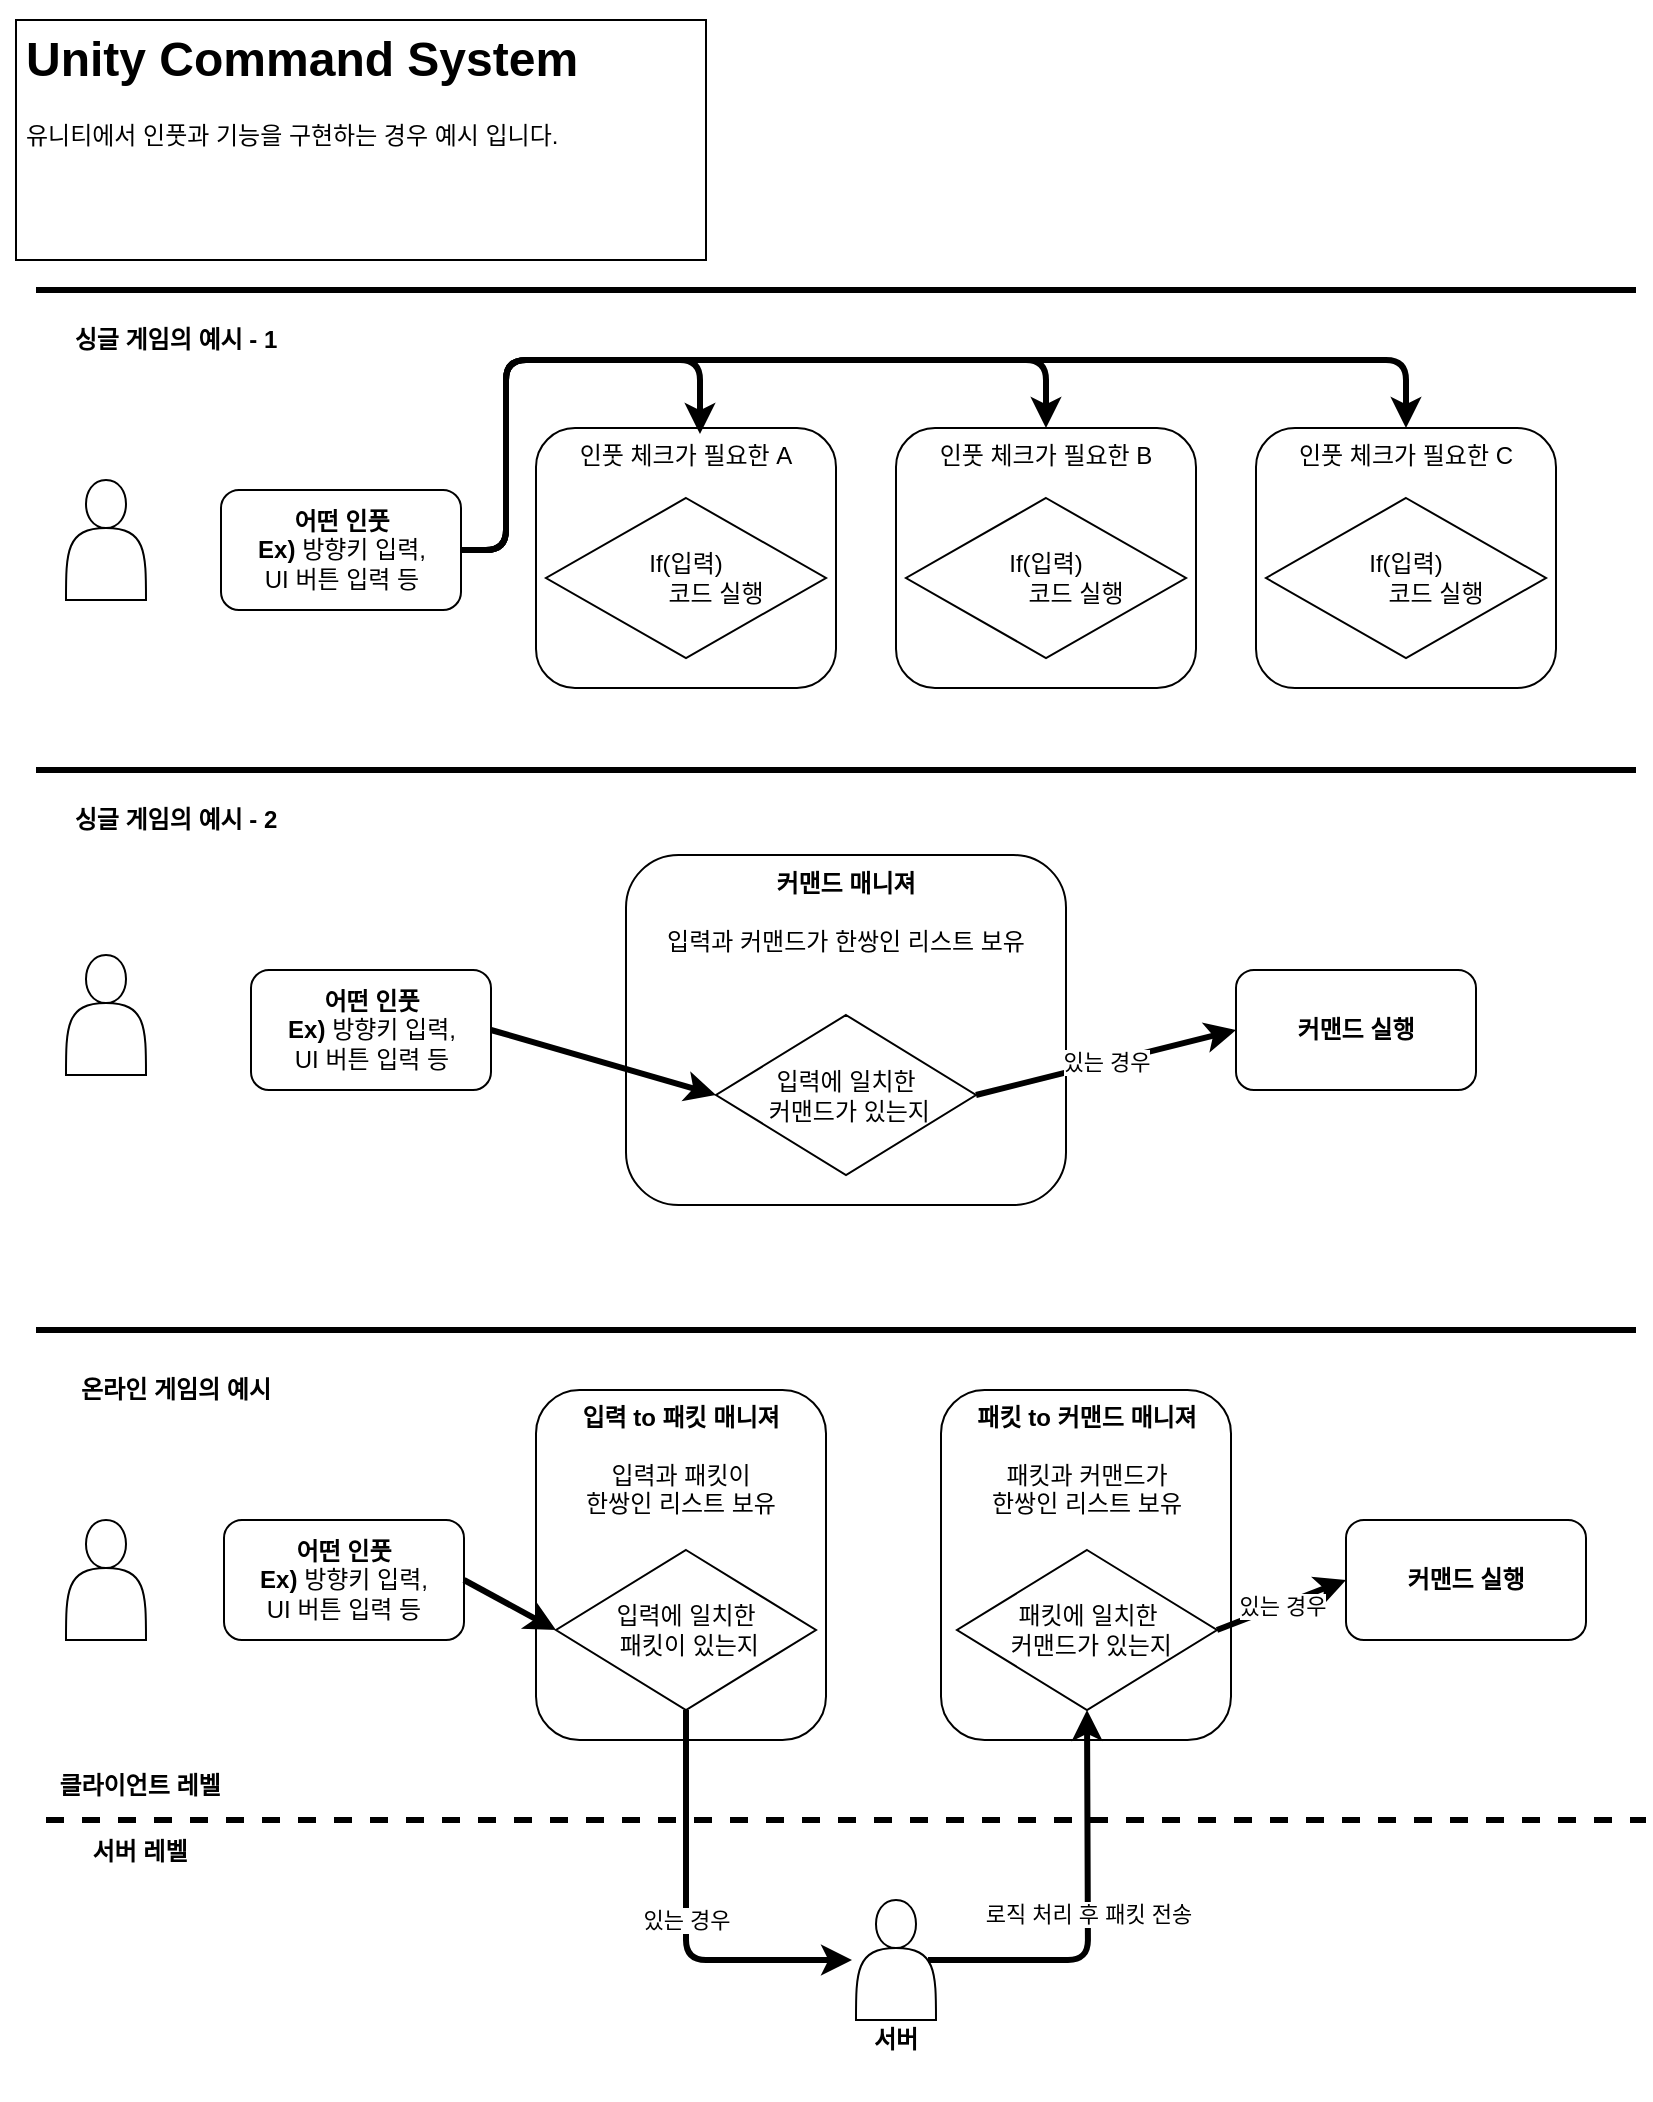<mxfile version="10.8.0" type="github"><diagram name="Page-1" id="c4acf3e9-155e-7222-9cf6-157b1a14988f"><mxGraphModel dx="1394" dy="715" grid="1" gridSize="10" guides="1" tooltips="1" connect="1" arrows="1" fold="1" page="1" pageScale="1" pageWidth="850" pageHeight="1100" background="#ffffff" math="0" shadow="0"><root><mxCell id="0"/><mxCell id="1" parent="0"/><mxCell id="0Duki1Im3bfNH-x8SE9w-2" value="&lt;h1&gt;Unity Command System&lt;/h1&gt;&lt;p&gt;유니티에서 인풋과 기능을 구현하는 경우 예시 입니다.&lt;/p&gt;" style="text;html=1;strokeColor=#000000;fillColor=none;spacing=5;spacingTop=-20;whiteSpace=wrap;overflow=hidden;rounded=0;" vertex="1" parent="1"><mxGeometry x="15" y="10" width="345" height="120" as="geometry"/></mxCell><mxCell id="0Duki1Im3bfNH-x8SE9w-3" value="" style="endArrow=none;html=1;strokeWidth=3;" edge="1" parent="1"><mxGeometry width="50" height="50" relative="1" as="geometry"><mxPoint x="25" y="665" as="sourcePoint"/><mxPoint x="825" y="665" as="targetPoint"/></mxGeometry></mxCell><mxCell id="0Duki1Im3bfNH-x8SE9w-4" value="" style="endArrow=none;html=1;strokeWidth=3;" edge="1" parent="1"><mxGeometry width="50" height="50" relative="1" as="geometry"><mxPoint x="25" y="385" as="sourcePoint"/><mxPoint x="825" y="385" as="targetPoint"/></mxGeometry></mxCell><mxCell id="0Duki1Im3bfNH-x8SE9w-5" value="싱글 게임의 예시 - 2" style="text;html=1;strokeColor=none;fillColor=none;align=center;verticalAlign=middle;whiteSpace=wrap;rounded=0;fontStyle=1" vertex="1" parent="1"><mxGeometry x="25" y="380" width="140" height="60" as="geometry"/></mxCell><mxCell id="0Duki1Im3bfNH-x8SE9w-7" value="&lt;b&gt;커맨드 실행&lt;/b&gt;" style="rounded=1;whiteSpace=wrap;html=1;" vertex="1" parent="1"><mxGeometry x="625" y="485" width="120" height="60" as="geometry"/></mxCell><mxCell id="0Duki1Im3bfNH-x8SE9w-11" value="" style="shape=actor;whiteSpace=wrap;html=1;" vertex="1" parent="1"><mxGeometry x="40" y="760" width="40" height="60" as="geometry"/></mxCell><mxCell id="0Duki1Im3bfNH-x8SE9w-14" value="&lt;b&gt;어떤 인풋&lt;/b&gt;&lt;br&gt;&lt;b&gt;Ex)&lt;/b&gt;&amp;nbsp;방향키 입력,&lt;br&gt;UI 버튼 입력 등&lt;br&gt;" style="rounded=1;whiteSpace=wrap;html=1;" vertex="1" parent="1"><mxGeometry x="132.5" y="485" width="120" height="60" as="geometry"/></mxCell><mxCell id="0Duki1Im3bfNH-x8SE9w-15" value="" style="shape=actor;whiteSpace=wrap;html=1;" vertex="1" parent="1"><mxGeometry x="40" y="477.5" width="40" height="60" as="geometry"/></mxCell><mxCell id="0Duki1Im3bfNH-x8SE9w-16" value="온라인 게임의 예시" style="text;html=1;strokeColor=none;fillColor=none;align=center;verticalAlign=middle;whiteSpace=wrap;rounded=0;fontStyle=1" vertex="1" parent="1"><mxGeometry x="25" y="665" width="140" height="60" as="geometry"/></mxCell><mxCell id="0Duki1Im3bfNH-x8SE9w-18" value="&lt;b&gt;어떤 인풋&lt;/b&gt;&lt;br&gt;&lt;b&gt;Ex)&lt;/b&gt;&amp;nbsp;방향키 입력,&lt;br&gt;UI 버튼 입력 등&lt;br&gt;" style="rounded=1;whiteSpace=wrap;html=1;" vertex="1" parent="1"><mxGeometry x="119" y="760" width="120" height="60" as="geometry"/></mxCell><mxCell id="0Duki1Im3bfNH-x8SE9w-19" value="" style="endArrow=none;html=1;strokeWidth=3;" edge="1" parent="1"><mxGeometry width="50" height="50" relative="1" as="geometry"><mxPoint x="25" y="145" as="sourcePoint"/><mxPoint x="825" y="145" as="targetPoint"/></mxGeometry></mxCell><mxCell id="0Duki1Im3bfNH-x8SE9w-20" value="싱글 게임의 예시 - 1" style="text;html=1;strokeColor=none;fillColor=none;align=center;verticalAlign=middle;whiteSpace=wrap;rounded=0;fontStyle=1" vertex="1" parent="1"><mxGeometry x="25" y="140" width="140" height="60" as="geometry"/></mxCell><mxCell id="0Duki1Im3bfNH-x8SE9w-23" value="&lt;b&gt;어떤 인풋&lt;/b&gt;&lt;br&gt;&lt;b&gt;Ex)&lt;/b&gt;&amp;nbsp;방향키 입력,&lt;br&gt;UI 버튼 입력 등&lt;br&gt;" style="rounded=1;whiteSpace=wrap;html=1;" vertex="1" parent="1"><mxGeometry x="117.5" y="245" width="120" height="60" as="geometry"/></mxCell><mxCell id="0Duki1Im3bfNH-x8SE9w-24" value="" style="shape=actor;whiteSpace=wrap;html=1;" vertex="1" parent="1"><mxGeometry x="40" y="240" width="40" height="60" as="geometry"/></mxCell><mxCell id="0Duki1Im3bfNH-x8SE9w-26" value="" style="group" vertex="1" connectable="0" parent="1"><mxGeometry x="320" y="427.5" width="220" height="175" as="geometry"/></mxCell><mxCell id="0Duki1Im3bfNH-x8SE9w-25" value="&lt;b&gt;커맨드 매니져&lt;/b&gt;&lt;br&gt;&lt;br&gt;입력과 커맨드가 한쌍인 리스트 보유&lt;br&gt;" style="rounded=1;whiteSpace=wrap;html=1;verticalAlign=top;" vertex="1" parent="0Duki1Im3bfNH-x8SE9w-26"><mxGeometry width="220" height="175" as="geometry"/></mxCell><mxCell id="0Duki1Im3bfNH-x8SE9w-13" value="입력에 일치한&lt;br&gt;&amp;nbsp;커맨드가 있는지" style="rhombus;whiteSpace=wrap;html=1;" vertex="1" parent="0Duki1Im3bfNH-x8SE9w-26"><mxGeometry x="45" y="80" width="130" height="80" as="geometry"/></mxCell><mxCell id="0Duki1Im3bfNH-x8SE9w-28" value="" style="group" vertex="1" connectable="0" parent="1"><mxGeometry x="275" y="214" width="150" height="130" as="geometry"/></mxCell><mxCell id="0Duki1Im3bfNH-x8SE9w-27" value="인풋 체크가 필요한 A" style="rounded=1;whiteSpace=wrap;html=1;verticalAlign=top;" vertex="1" parent="0Duki1Im3bfNH-x8SE9w-28"><mxGeometry width="150" height="130" as="geometry"/></mxCell><mxCell id="0Duki1Im3bfNH-x8SE9w-22" value="If(입력)&lt;br&gt;&amp;nbsp; &amp;nbsp; &amp;nbsp; &amp;nbsp; &amp;nbsp;코드 실행&lt;br&gt;" style="rhombus;whiteSpace=wrap;html=1;" vertex="1" parent="0Duki1Im3bfNH-x8SE9w-28"><mxGeometry x="5" y="35" width="140" height="80" as="geometry"/></mxCell><mxCell id="0Duki1Im3bfNH-x8SE9w-29" value="" style="group" vertex="1" connectable="0" parent="1"><mxGeometry x="455" y="214" width="150" height="130" as="geometry"/></mxCell><mxCell id="0Duki1Im3bfNH-x8SE9w-30" value="인풋 체크가 필요한 B" style="rounded=1;whiteSpace=wrap;html=1;verticalAlign=top;" vertex="1" parent="0Duki1Im3bfNH-x8SE9w-29"><mxGeometry width="150" height="130" as="geometry"/></mxCell><mxCell id="0Duki1Im3bfNH-x8SE9w-31" value="If(입력)&lt;br&gt;&amp;nbsp; &amp;nbsp; &amp;nbsp; &amp;nbsp; &amp;nbsp;코드 실행&lt;br&gt;" style="rhombus;whiteSpace=wrap;html=1;" vertex="1" parent="0Duki1Im3bfNH-x8SE9w-29"><mxGeometry x="5" y="35" width="140" height="80" as="geometry"/></mxCell><mxCell id="0Duki1Im3bfNH-x8SE9w-32" value="" style="group" vertex="1" connectable="0" parent="1"><mxGeometry x="635" y="214" width="150" height="130" as="geometry"/></mxCell><mxCell id="0Duki1Im3bfNH-x8SE9w-33" value="인풋 체크가 필요한 C" style="rounded=1;whiteSpace=wrap;html=1;verticalAlign=top;" vertex="1" parent="0Duki1Im3bfNH-x8SE9w-32"><mxGeometry width="150" height="130" as="geometry"/></mxCell><mxCell id="0Duki1Im3bfNH-x8SE9w-34" value="If(입력)&lt;br&gt;&amp;nbsp; &amp;nbsp; &amp;nbsp; &amp;nbsp; &amp;nbsp;코드 실행&lt;br&gt;" style="rhombus;whiteSpace=wrap;html=1;" vertex="1" parent="0Duki1Im3bfNH-x8SE9w-32"><mxGeometry x="5" y="35" width="140" height="80" as="geometry"/></mxCell><mxCell id="0Duki1Im3bfNH-x8SE9w-35" value="" style="shape=actor;whiteSpace=wrap;html=1;" vertex="1" parent="1"><mxGeometry x="435" y="950" width="40" height="60" as="geometry"/></mxCell><mxCell id="0Duki1Im3bfNH-x8SE9w-36" value="" style="group" vertex="1" connectable="0" parent="1"><mxGeometry x="477.5" y="695" width="145.0" height="175" as="geometry"/></mxCell><mxCell id="0Duki1Im3bfNH-x8SE9w-44" value="" style="group" vertex="1" connectable="0" parent="0Duki1Im3bfNH-x8SE9w-36"><mxGeometry width="145.0" height="175" as="geometry"/></mxCell><mxCell id="0Duki1Im3bfNH-x8SE9w-37" value="&lt;b&gt;패킷 to 커맨드 매니져&lt;/b&gt;&lt;br&gt;&lt;br&gt;패킷과 커맨드가&lt;br&gt;한쌍인 리스트 보유&lt;br&gt;" style="rounded=1;whiteSpace=wrap;html=1;verticalAlign=top;" vertex="1" parent="0Duki1Im3bfNH-x8SE9w-44"><mxGeometry width="145.0" height="175" as="geometry"/></mxCell><mxCell id="0Duki1Im3bfNH-x8SE9w-38" value="패킷에 일치한&lt;br&gt;&amp;nbsp;커맨드가 있는지" style="rhombus;whiteSpace=wrap;html=1;" vertex="1" parent="0Duki1Im3bfNH-x8SE9w-44"><mxGeometry x="8" y="80" width="130" height="80" as="geometry"/></mxCell><mxCell id="0Duki1Im3bfNH-x8SE9w-40" value="" style="group" vertex="1" connectable="0" parent="1"><mxGeometry x="275" y="695" width="145" height="175" as="geometry"/></mxCell><mxCell id="0Duki1Im3bfNH-x8SE9w-41" value="&lt;b&gt;입력 to 패킷 매니져&lt;/b&gt;&lt;br&gt;&lt;br&gt;입력과 패킷이&lt;br&gt;한쌍인 리스트 보유&lt;br&gt;" style="rounded=1;whiteSpace=wrap;html=1;verticalAlign=top;" vertex="1" parent="0Duki1Im3bfNH-x8SE9w-40"><mxGeometry width="145.0" height="175" as="geometry"/></mxCell><mxCell id="0Duki1Im3bfNH-x8SE9w-42" value="입력에 일치한&lt;br&gt;&amp;nbsp;패킷이 있는지" style="rhombus;whiteSpace=wrap;html=1;" vertex="1" parent="0Duki1Im3bfNH-x8SE9w-40"><mxGeometry x="10" y="80" width="130" height="80" as="geometry"/></mxCell><mxCell id="0Duki1Im3bfNH-x8SE9w-43" value="&lt;b&gt;커맨드 실행&lt;/b&gt;" style="rounded=1;whiteSpace=wrap;html=1;" vertex="1" parent="1"><mxGeometry x="680" y="760" width="120" height="60" as="geometry"/></mxCell><mxCell id="0Duki1Im3bfNH-x8SE9w-45" value="" style="endArrow=none;html=1;strokeWidth=3;dashed=1;" edge="1" parent="1"><mxGeometry width="50" height="50" relative="1" as="geometry"><mxPoint x="30" y="910" as="sourcePoint"/><mxPoint x="830" y="910" as="targetPoint"/></mxGeometry></mxCell><mxCell id="0Duki1Im3bfNH-x8SE9w-46" value="클라이언트 레벨" style="text;html=1;strokeColor=none;fillColor=none;align=center;verticalAlign=middle;whiteSpace=wrap;rounded=0;fontStyle=1" vertex="1" parent="1"><mxGeometry x="7" y="863" width="140" height="60" as="geometry"/></mxCell><mxCell id="0Duki1Im3bfNH-x8SE9w-47" value="서버 레벨" style="text;html=1;strokeColor=none;fillColor=none;align=center;verticalAlign=middle;whiteSpace=wrap;rounded=0;fontStyle=1" vertex="1" parent="1"><mxGeometry x="7" y="896" width="140" height="60" as="geometry"/></mxCell><mxCell id="0Duki1Im3bfNH-x8SE9w-48" value="" style="endArrow=classic;html=1;strokeWidth=3;exitX=1;exitY=0.5;exitDx=0;exitDy=0;" edge="1" parent="1" source="0Duki1Im3bfNH-x8SE9w-23"><mxGeometry width="50" height="50" relative="1" as="geometry"><mxPoint x="150" y="370" as="sourcePoint"/><mxPoint x="357" y="217" as="targetPoint"/><Array as="points"><mxPoint x="260" y="275"/><mxPoint x="260" y="180"/><mxPoint x="357" y="180"/></Array></mxGeometry></mxCell><mxCell id="0Duki1Im3bfNH-x8SE9w-49" value="" style="endArrow=classic;html=1;strokeWidth=3;exitX=1;exitY=0.5;exitDx=0;exitDy=0;entryX=0.5;entryY=0;entryDx=0;entryDy=0;" edge="1" parent="1" source="0Duki1Im3bfNH-x8SE9w-23" target="0Duki1Im3bfNH-x8SE9w-30"><mxGeometry width="50" height="50" relative="1" as="geometry"><mxPoint x="248" y="285" as="sourcePoint"/><mxPoint x="367" y="227" as="targetPoint"/><Array as="points"><mxPoint x="260" y="275"/><mxPoint x="260" y="180"/><mxPoint x="530" y="180"/></Array></mxGeometry></mxCell><mxCell id="0Duki1Im3bfNH-x8SE9w-50" value="" style="endArrow=classic;html=1;strokeWidth=3;exitX=1;exitY=0.5;exitDx=0;exitDy=0;entryX=0.5;entryY=0;entryDx=0;entryDy=0;" edge="1" parent="1" source="0Duki1Im3bfNH-x8SE9w-23" target="0Duki1Im3bfNH-x8SE9w-33"><mxGeometry width="50" height="50" relative="1" as="geometry"><mxPoint x="248" y="285" as="sourcePoint"/><mxPoint x="540" y="224" as="targetPoint"/><Array as="points"><mxPoint x="260" y="275"/><mxPoint x="260" y="180"/><mxPoint x="710" y="180"/></Array></mxGeometry></mxCell><mxCell id="0Duki1Im3bfNH-x8SE9w-52" value="" style="endArrow=classic;html=1;strokeWidth=3;entryX=0;entryY=0.5;entryDx=0;entryDy=0;exitX=1;exitY=0.5;exitDx=0;exitDy=0;" edge="1" parent="1" source="0Duki1Im3bfNH-x8SE9w-14" target="0Duki1Im3bfNH-x8SE9w-13"><mxGeometry width="50" height="50" relative="1" as="geometry"><mxPoint x="160" y="640" as="sourcePoint"/><mxPoint x="210" y="590" as="targetPoint"/></mxGeometry></mxCell><mxCell id="0Duki1Im3bfNH-x8SE9w-53" value="있는 경우" style="endArrow=classic;html=1;strokeWidth=3;entryX=0;entryY=0.5;entryDx=0;entryDy=0;exitX=1;exitY=0.5;exitDx=0;exitDy=0;" edge="1" parent="1" source="0Duki1Im3bfNH-x8SE9w-13" target="0Duki1Im3bfNH-x8SE9w-7"><mxGeometry width="50" height="50" relative="1" as="geometry"><mxPoint x="620" y="570" as="sourcePoint"/><mxPoint x="330" y="525" as="targetPoint"/></mxGeometry></mxCell><mxCell id="0Duki1Im3bfNH-x8SE9w-54" value="" style="endArrow=classic;html=1;strokeWidth=3;entryX=0;entryY=0.5;entryDx=0;entryDy=0;exitX=1;exitY=0.5;exitDx=0;exitDy=0;" edge="1" parent="1" source="0Duki1Im3bfNH-x8SE9w-18" target="0Duki1Im3bfNH-x8SE9w-42"><mxGeometry width="50" height="50" relative="1" as="geometry"><mxPoint x="263" y="525" as="sourcePoint"/><mxPoint x="375" y="558" as="targetPoint"/></mxGeometry></mxCell><mxCell id="0Duki1Im3bfNH-x8SE9w-55" value="있는 경우" style="endArrow=classic;html=1;strokeWidth=3;entryX=-0.05;entryY=0.5;entryDx=0;entryDy=0;exitX=0.5;exitY=1;exitDx=0;exitDy=0;entryPerimeter=0;" edge="1" parent="1" source="0Duki1Im3bfNH-x8SE9w-42" target="0Duki1Im3bfNH-x8SE9w-35"><mxGeometry x="0.01" width="50" height="50" relative="1" as="geometry"><mxPoint x="229" y="845" as="sourcePoint"/><mxPoint x="275" y="870" as="targetPoint"/><Array as="points"><mxPoint x="350" y="980"/></Array><mxPoint as="offset"/></mxGeometry></mxCell><mxCell id="0Duki1Im3bfNH-x8SE9w-56" value="서버" style="text;html=1;strokeColor=none;fillColor=none;align=center;verticalAlign=middle;whiteSpace=wrap;rounded=0;fontStyle=1" vertex="1" parent="1"><mxGeometry x="385" y="990" width="140" height="60" as="geometry"/></mxCell><mxCell id="0Duki1Im3bfNH-x8SE9w-57" value="로직 처리 후 패킷 전송" style="endArrow=classic;html=1;strokeWidth=3;entryX=0.5;entryY=1;entryDx=0;entryDy=0;exitX=0.9;exitY=0.5;exitDx=0;exitDy=0;exitPerimeter=0;" edge="1" parent="1" source="0Duki1Im3bfNH-x8SE9w-35" target="0Duki1Im3bfNH-x8SE9w-38"><mxGeometry x="0.01" width="50" height="50" relative="1" as="geometry"><mxPoint x="598.5" y="927.5" as="sourcePoint"/><mxPoint x="681.5" y="1052.5" as="targetPoint"/><Array as="points"><mxPoint x="551" y="980"/></Array><mxPoint as="offset"/></mxGeometry></mxCell><mxCell id="0Duki1Im3bfNH-x8SE9w-59" value="있는 경우" style="endArrow=classic;html=1;strokeWidth=3;entryX=0;entryY=0.5;entryDx=0;entryDy=0;exitX=1;exitY=0.5;exitDx=0;exitDy=0;" edge="1" parent="1" source="0Duki1Im3bfNH-x8SE9w-38" target="0Duki1Im3bfNH-x8SE9w-43"><mxGeometry width="50" height="50" relative="1" as="geometry"><mxPoint x="620" y="1090" as="sourcePoint"/><mxPoint x="670" y="1040" as="targetPoint"/></mxGeometry></mxCell></root></mxGraphModel></diagram></mxfile>